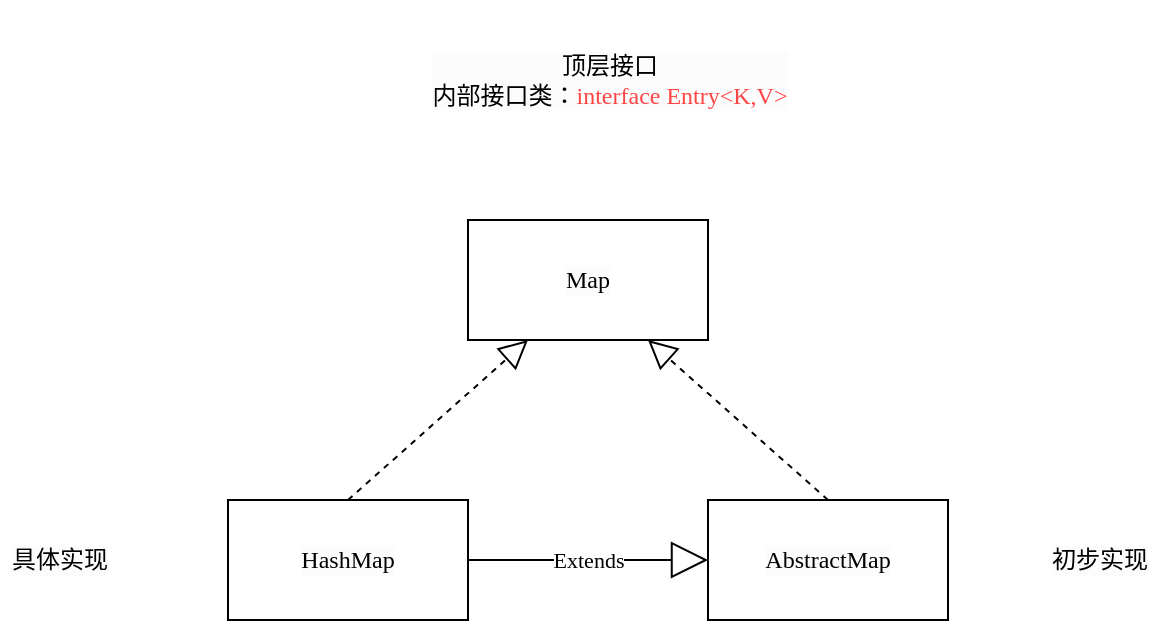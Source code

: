 <mxfile version="16.2.1" type="github">
  <diagram id="LDN4kRDbuYGVZ3FLL6nX" name="第 1 页">
    <mxGraphModel dx="1038" dy="617" grid="1" gridSize="10" guides="1" tooltips="1" connect="1" arrows="1" fold="1" page="1" pageScale="1" pageWidth="827" pageHeight="1169" math="0" shadow="0">
      <root>
        <mxCell id="0" />
        <mxCell id="1" parent="0" />
        <mxCell id="rr6FPmNwq4bUay-tGT4d-6" value="AbstractMap" style="rounded=0;whiteSpace=wrap;html=1;labelBackgroundColor=#FCFCFC;fontFamily=Verdana;" parent="1" vertex="1">
          <mxGeometry x="478" y="490" width="120" height="60" as="geometry" />
        </mxCell>
        <mxCell id="rr6FPmNwq4bUay-tGT4d-7" value="Map" style="rounded=0;whiteSpace=wrap;html=1;labelBackgroundColor=#FCFCFC;fontFamily=Verdana;" parent="1" vertex="1">
          <mxGeometry x="358" y="350" width="120" height="60" as="geometry" />
        </mxCell>
        <mxCell id="rr6FPmNwq4bUay-tGT4d-8" value="HashMap" style="rounded=0;whiteSpace=wrap;html=1;labelBackgroundColor=#FCFCFC;fontFamily=Verdana;" parent="1" vertex="1">
          <mxGeometry x="238" y="490" width="120" height="60" as="geometry" />
        </mxCell>
        <mxCell id="rr6FPmNwq4bUay-tGT4d-11" value="" style="endArrow=block;dashed=1;endFill=0;endSize=12;html=1;rounded=0;fontFamily=Verdana;entryX=0.25;entryY=1;entryDx=0;entryDy=0;exitX=0.5;exitY=0;exitDx=0;exitDy=0;" parent="1" source="rr6FPmNwq4bUay-tGT4d-8" target="rr6FPmNwq4bUay-tGT4d-7" edge="1">
          <mxGeometry width="160" relative="1" as="geometry">
            <mxPoint x="568" y="650" as="sourcePoint" />
            <mxPoint x="688" y="450" as="targetPoint" />
          </mxGeometry>
        </mxCell>
        <mxCell id="rr6FPmNwq4bUay-tGT4d-12" value="" style="endArrow=block;dashed=1;endFill=0;endSize=12;html=1;rounded=0;fontFamily=Verdana;entryX=0.75;entryY=1;entryDx=0;entryDy=0;exitX=0.5;exitY=0;exitDx=0;exitDy=0;" parent="1" source="rr6FPmNwq4bUay-tGT4d-6" target="rr6FPmNwq4bUay-tGT4d-7" edge="1">
          <mxGeometry width="160" relative="1" as="geometry">
            <mxPoint x="528" y="450" as="sourcePoint" />
            <mxPoint x="688" y="450" as="targetPoint" />
          </mxGeometry>
        </mxCell>
        <mxCell id="rr6FPmNwq4bUay-tGT4d-13" value="Extends" style="endArrow=block;endSize=16;endFill=0;html=1;rounded=0;fontFamily=Verdana;exitX=1;exitY=0.5;exitDx=0;exitDy=0;entryX=0;entryY=0.5;entryDx=0;entryDy=0;" parent="1" source="rr6FPmNwq4bUay-tGT4d-8" target="rr6FPmNwq4bUay-tGT4d-6" edge="1">
          <mxGeometry width="160" relative="1" as="geometry">
            <mxPoint x="528" y="450" as="sourcePoint" />
            <mxPoint x="688" y="450" as="targetPoint" />
          </mxGeometry>
        </mxCell>
        <mxCell id="rr6FPmNwq4bUay-tGT4d-15" value="顶层接口&lt;br&gt;内部接口类：&lt;font color=&quot;#ff4545&quot;&gt;interface Entry&amp;lt;K,V&amp;gt;&lt;/font&gt;" style="text;html=1;strokeColor=none;fillColor=none;align=center;verticalAlign=middle;whiteSpace=wrap;rounded=0;labelBackgroundColor=#FCFCFC;fontFamily=Verdana;" parent="1" vertex="1">
          <mxGeometry x="304" y="240" width="250" height="80" as="geometry" />
        </mxCell>
        <mxCell id="rr6FPmNwq4bUay-tGT4d-16" value="初步实现" style="text;html=1;strokeColor=none;fillColor=none;align=center;verticalAlign=middle;whiteSpace=wrap;rounded=0;labelBackgroundColor=#FCFCFC;fontFamily=Verdana;" parent="1" vertex="1">
          <mxGeometry x="644" y="505" width="60" height="30" as="geometry" />
        </mxCell>
        <mxCell id="rr6FPmNwq4bUay-tGT4d-17" value="具体实现" style="text;html=1;strokeColor=none;fillColor=none;align=center;verticalAlign=middle;whiteSpace=wrap;rounded=0;labelBackgroundColor=#FCFCFC;fontFamily=Verdana;" parent="1" vertex="1">
          <mxGeometry x="124" y="505" width="60" height="30" as="geometry" />
        </mxCell>
      </root>
    </mxGraphModel>
  </diagram>
</mxfile>
